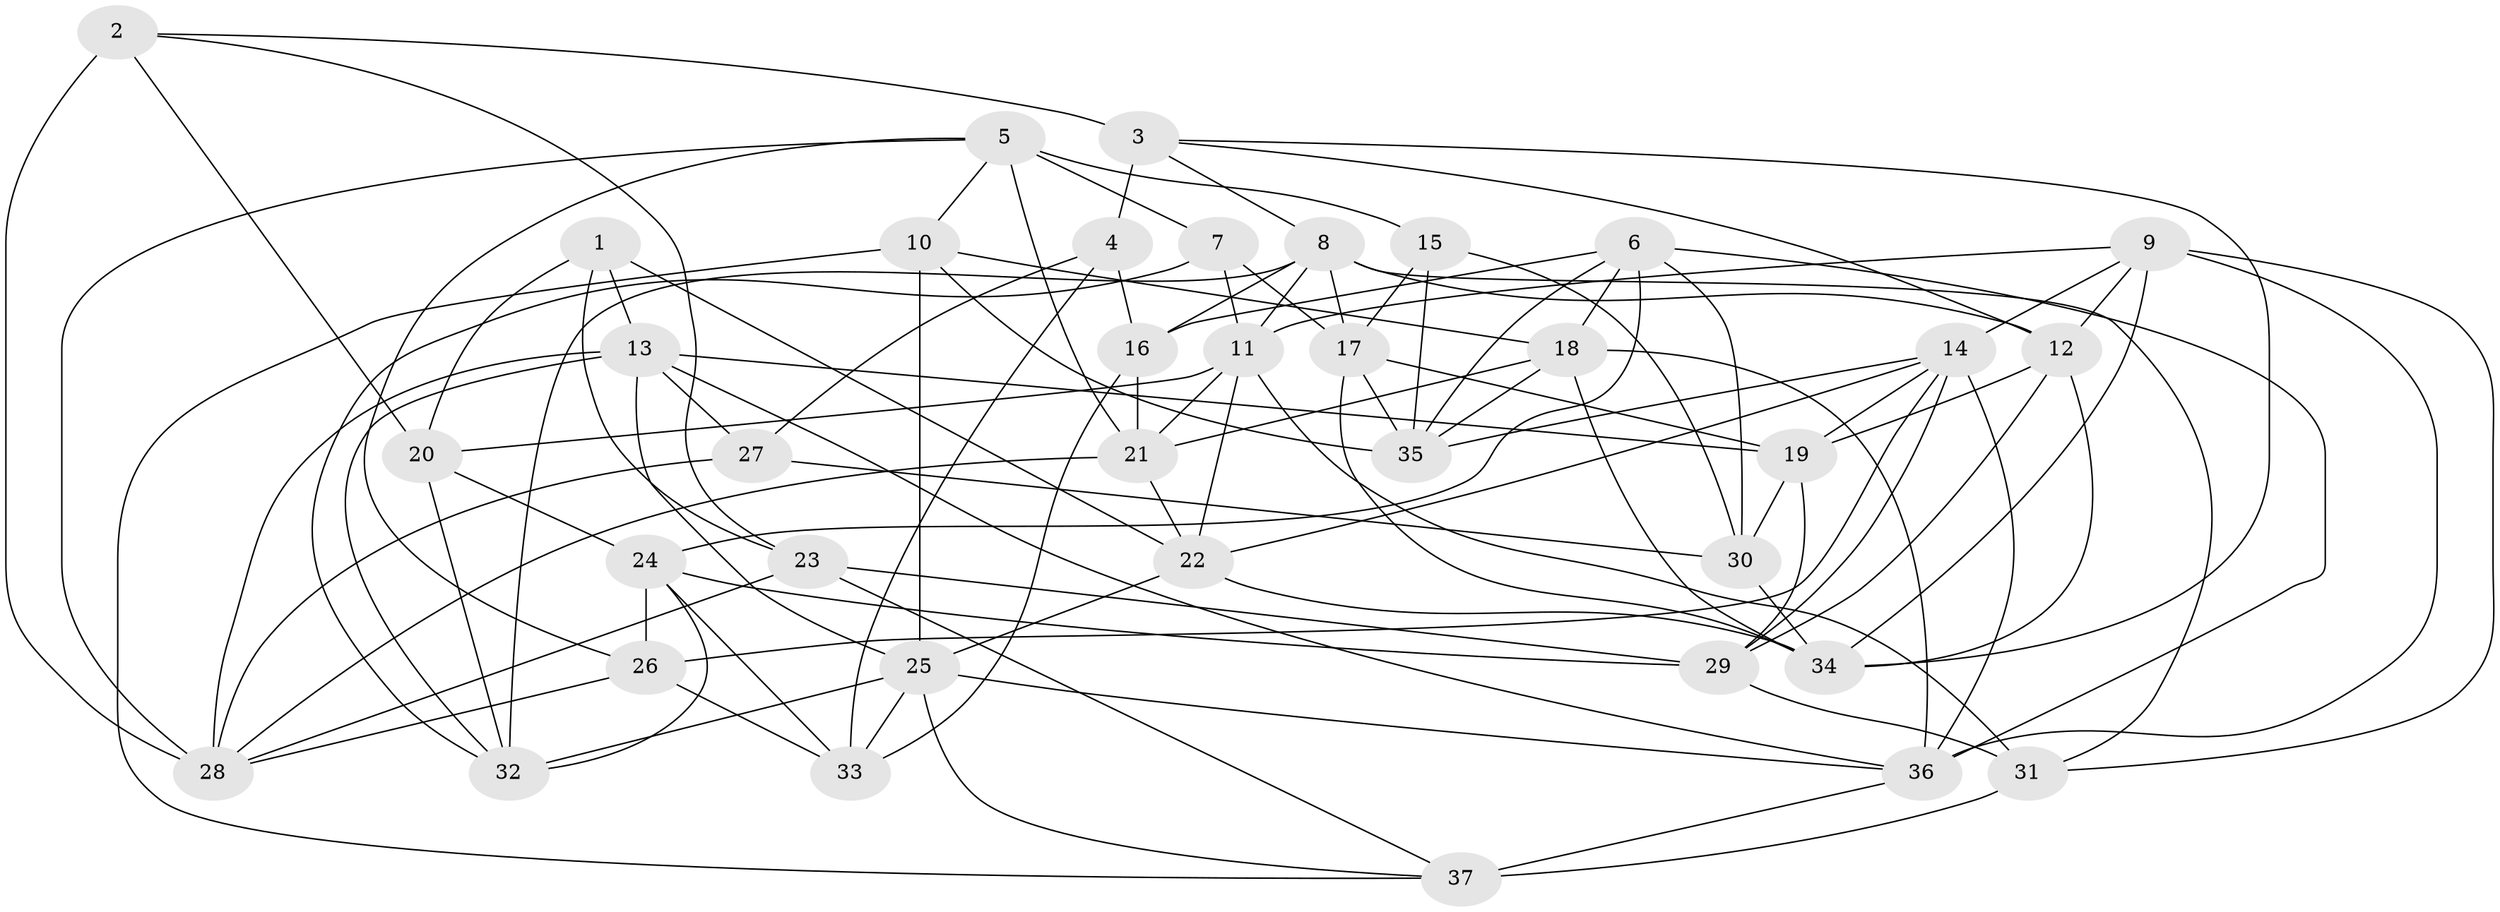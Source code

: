 // original degree distribution, {4: 1.0}
// Generated by graph-tools (version 1.1) at 2025/38/03/04/25 23:38:11]
// undirected, 37 vertices, 104 edges
graph export_dot {
  node [color=gray90,style=filled];
  1;
  2;
  3;
  4;
  5;
  6;
  7;
  8;
  9;
  10;
  11;
  12;
  13;
  14;
  15;
  16;
  17;
  18;
  19;
  20;
  21;
  22;
  23;
  24;
  25;
  26;
  27;
  28;
  29;
  30;
  31;
  32;
  33;
  34;
  35;
  36;
  37;
  1 -- 13 [weight=1.0];
  1 -- 20 [weight=1.0];
  1 -- 22 [weight=1.0];
  1 -- 23 [weight=1.0];
  2 -- 3 [weight=1.0];
  2 -- 20 [weight=2.0];
  2 -- 23 [weight=1.0];
  2 -- 28 [weight=2.0];
  3 -- 4 [weight=2.0];
  3 -- 8 [weight=1.0];
  3 -- 12 [weight=1.0];
  3 -- 34 [weight=1.0];
  4 -- 16 [weight=1.0];
  4 -- 27 [weight=2.0];
  4 -- 33 [weight=1.0];
  5 -- 7 [weight=1.0];
  5 -- 10 [weight=1.0];
  5 -- 15 [weight=1.0];
  5 -- 21 [weight=1.0];
  5 -- 26 [weight=1.0];
  5 -- 28 [weight=1.0];
  6 -- 16 [weight=1.0];
  6 -- 18 [weight=1.0];
  6 -- 24 [weight=1.0];
  6 -- 30 [weight=1.0];
  6 -- 35 [weight=1.0];
  6 -- 36 [weight=1.0];
  7 -- 11 [weight=1.0];
  7 -- 17 [weight=1.0];
  7 -- 32 [weight=1.0];
  8 -- 11 [weight=1.0];
  8 -- 12 [weight=1.0];
  8 -- 16 [weight=2.0];
  8 -- 17 [weight=1.0];
  8 -- 31 [weight=1.0];
  8 -- 32 [weight=1.0];
  9 -- 11 [weight=1.0];
  9 -- 12 [weight=1.0];
  9 -- 14 [weight=1.0];
  9 -- 31 [weight=1.0];
  9 -- 34 [weight=1.0];
  9 -- 36 [weight=1.0];
  10 -- 18 [weight=1.0];
  10 -- 25 [weight=2.0];
  10 -- 35 [weight=1.0];
  10 -- 37 [weight=1.0];
  11 -- 20 [weight=1.0];
  11 -- 21 [weight=1.0];
  11 -- 22 [weight=2.0];
  11 -- 31 [weight=1.0];
  12 -- 19 [weight=1.0];
  12 -- 29 [weight=1.0];
  12 -- 34 [weight=1.0];
  13 -- 19 [weight=1.0];
  13 -- 25 [weight=2.0];
  13 -- 27 [weight=1.0];
  13 -- 28 [weight=1.0];
  13 -- 32 [weight=1.0];
  13 -- 36 [weight=1.0];
  14 -- 19 [weight=1.0];
  14 -- 22 [weight=1.0];
  14 -- 26 [weight=1.0];
  14 -- 29 [weight=3.0];
  14 -- 35 [weight=1.0];
  14 -- 36 [weight=2.0];
  15 -- 17 [weight=1.0];
  15 -- 30 [weight=1.0];
  15 -- 35 [weight=1.0];
  16 -- 21 [weight=1.0];
  16 -- 33 [weight=1.0];
  17 -- 19 [weight=1.0];
  17 -- 34 [weight=1.0];
  17 -- 35 [weight=1.0];
  18 -- 21 [weight=1.0];
  18 -- 34 [weight=1.0];
  18 -- 35 [weight=1.0];
  18 -- 36 [weight=1.0];
  19 -- 29 [weight=1.0];
  19 -- 30 [weight=1.0];
  20 -- 24 [weight=1.0];
  20 -- 32 [weight=1.0];
  21 -- 22 [weight=1.0];
  21 -- 28 [weight=1.0];
  22 -- 25 [weight=1.0];
  22 -- 34 [weight=2.0];
  23 -- 28 [weight=1.0];
  23 -- 29 [weight=2.0];
  23 -- 37 [weight=1.0];
  24 -- 26 [weight=2.0];
  24 -- 29 [weight=2.0];
  24 -- 32 [weight=1.0];
  24 -- 33 [weight=1.0];
  25 -- 32 [weight=1.0];
  25 -- 33 [weight=2.0];
  25 -- 36 [weight=1.0];
  25 -- 37 [weight=1.0];
  26 -- 28 [weight=1.0];
  26 -- 33 [weight=1.0];
  27 -- 28 [weight=1.0];
  27 -- 30 [weight=2.0];
  29 -- 31 [weight=1.0];
  30 -- 34 [weight=1.0];
  31 -- 37 [weight=2.0];
  36 -- 37 [weight=1.0];
}
